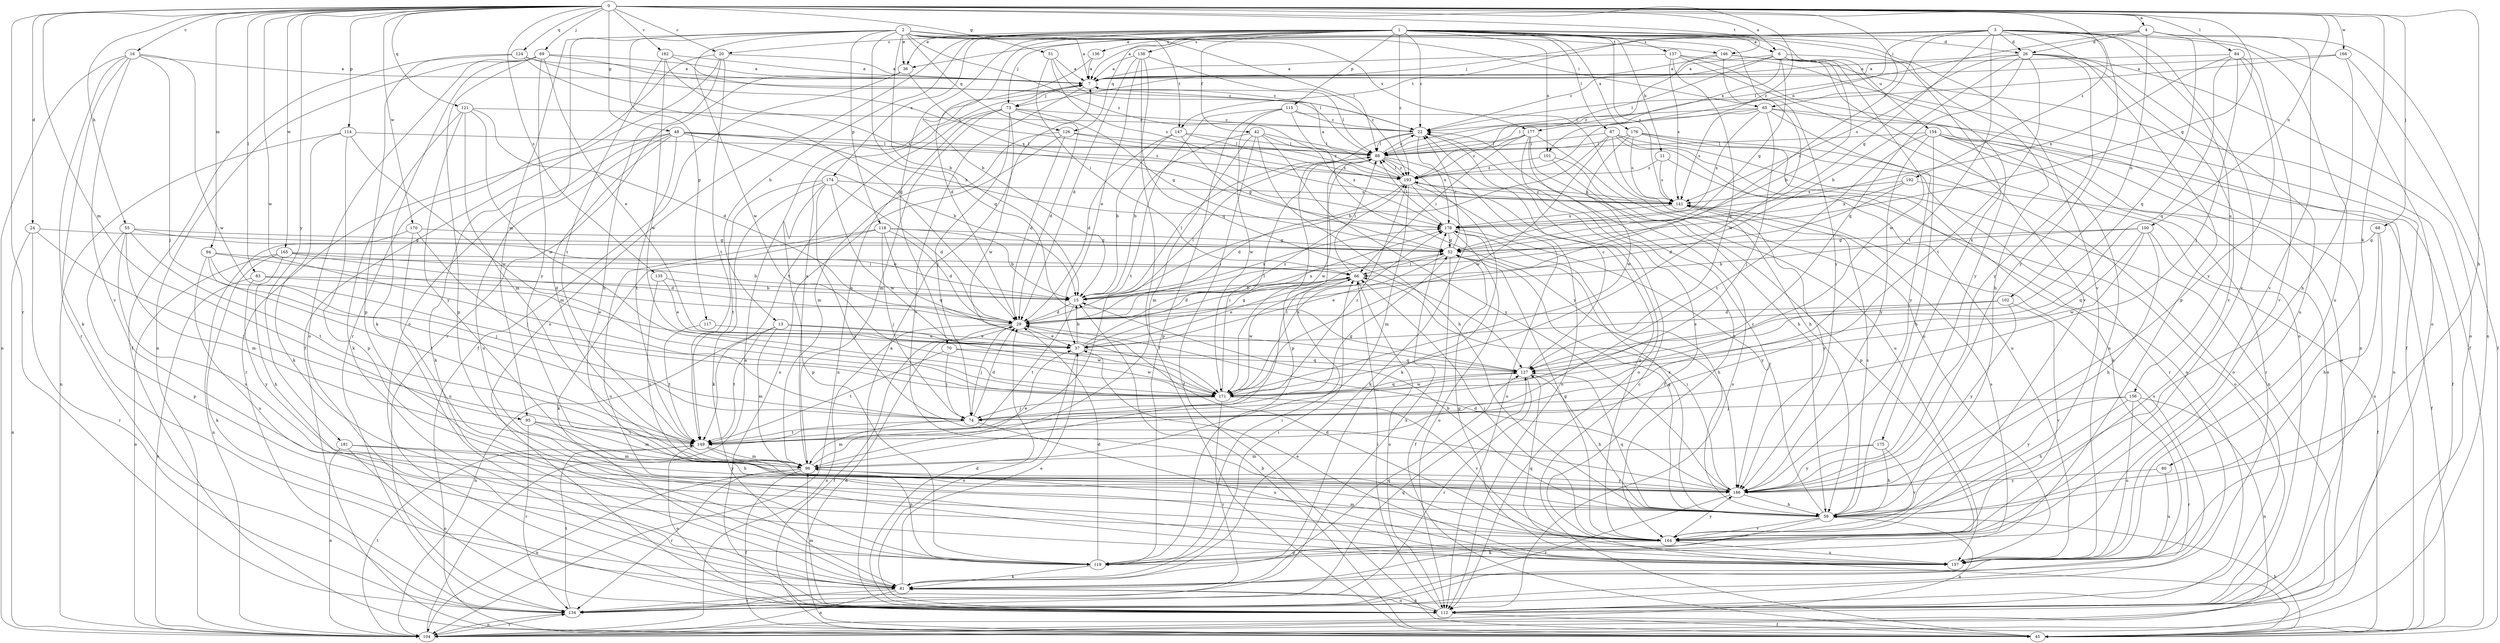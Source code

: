 strict digraph  {
0;
1;
2;
3;
4;
6;
7;
11;
13;
15;
16;
20;
22;
24;
26;
29;
36;
37;
42;
45;
48;
51;
52;
55;
59;
65;
66;
68;
69;
70;
73;
74;
80;
81;
83;
84;
87;
88;
94;
95;
96;
100;
101;
102;
104;
112;
114;
115;
117;
118;
119;
121;
124;
126;
127;
134;
135;
136;
137;
138;
141;
146;
147;
149;
154;
156;
157;
162;
164;
165;
166;
170;
171;
174;
175;
176;
177;
178;
181;
186;
192;
193;
0 -> 4  [label=a];
0 -> 6  [label=a];
0 -> 16  [label=c];
0 -> 20  [label=c];
0 -> 24  [label=d];
0 -> 48  [label=g];
0 -> 51  [label=g];
0 -> 52  [label=g];
0 -> 55  [label=h];
0 -> 59  [label=h];
0 -> 65  [label=i];
0 -> 68  [label=j];
0 -> 69  [label=j];
0 -> 80  [label=k];
0 -> 83  [label=l];
0 -> 84  [label=l];
0 -> 94  [label=m];
0 -> 95  [label=m];
0 -> 100  [label=n];
0 -> 114  [label=p];
0 -> 121  [label=q];
0 -> 124  [label=q];
0 -> 134  [label=r];
0 -> 135  [label=s];
0 -> 146  [label=t];
0 -> 162  [label=v];
0 -> 165  [label=w];
0 -> 166  [label=w];
0 -> 170  [label=w];
0 -> 171  [label=w];
0 -> 181  [label=y];
0 -> 192  [label=z];
0 -> 193  [label=z];
1 -> 6  [label=a];
1 -> 11  [label=b];
1 -> 13  [label=b];
1 -> 15  [label=b];
1 -> 20  [label=c];
1 -> 22  [label=c];
1 -> 26  [label=d];
1 -> 36  [label=e];
1 -> 42  [label=f];
1 -> 70  [label=j];
1 -> 73  [label=j];
1 -> 87  [label=l];
1 -> 101  [label=n];
1 -> 112  [label=o];
1 -> 115  [label=p];
1 -> 126  [label=q];
1 -> 136  [label=s];
1 -> 137  [label=s];
1 -> 138  [label=s];
1 -> 141  [label=s];
1 -> 154  [label=u];
1 -> 164  [label=v];
1 -> 174  [label=x];
1 -> 175  [label=x];
1 -> 176  [label=x];
1 -> 186  [label=y];
1 -> 193  [label=z];
2 -> 7  [label=a];
2 -> 15  [label=b];
2 -> 36  [label=e];
2 -> 65  [label=i];
2 -> 88  [label=l];
2 -> 95  [label=m];
2 -> 112  [label=o];
2 -> 117  [label=p];
2 -> 118  [label=p];
2 -> 126  [label=q];
2 -> 127  [label=q];
2 -> 146  [label=t];
2 -> 147  [label=t];
2 -> 171  [label=w];
2 -> 177  [label=x];
2 -> 193  [label=z];
3 -> 7  [label=a];
3 -> 26  [label=d];
3 -> 36  [label=e];
3 -> 52  [label=g];
3 -> 66  [label=i];
3 -> 101  [label=n];
3 -> 112  [label=o];
3 -> 119  [label=p];
3 -> 147  [label=t];
3 -> 149  [label=t];
3 -> 156  [label=u];
3 -> 157  [label=u];
3 -> 164  [label=v];
3 -> 186  [label=y];
4 -> 26  [label=d];
4 -> 73  [label=j];
4 -> 88  [label=l];
4 -> 102  [label=n];
4 -> 104  [label=n];
4 -> 127  [label=q];
4 -> 164  [label=v];
6 -> 7  [label=a];
6 -> 15  [label=b];
6 -> 22  [label=c];
6 -> 52  [label=g];
6 -> 59  [label=h];
6 -> 88  [label=l];
6 -> 171  [label=w];
6 -> 177  [label=x];
6 -> 186  [label=y];
7 -> 73  [label=j];
7 -> 88  [label=l];
7 -> 164  [label=v];
11 -> 112  [label=o];
11 -> 141  [label=s];
11 -> 193  [label=z];
13 -> 37  [label=e];
13 -> 96  [label=m];
13 -> 104  [label=n];
13 -> 149  [label=t];
13 -> 171  [label=w];
15 -> 29  [label=d];
15 -> 88  [label=l];
15 -> 149  [label=t];
15 -> 178  [label=x];
16 -> 7  [label=a];
16 -> 74  [label=j];
16 -> 81  [label=k];
16 -> 104  [label=n];
16 -> 134  [label=r];
16 -> 164  [label=v];
16 -> 171  [label=w];
20 -> 7  [label=a];
20 -> 45  [label=f];
20 -> 59  [label=h];
20 -> 134  [label=r];
20 -> 149  [label=t];
22 -> 88  [label=l];
22 -> 112  [label=o];
22 -> 119  [label=p];
22 -> 178  [label=x];
24 -> 52  [label=g];
24 -> 104  [label=n];
24 -> 134  [label=r];
24 -> 149  [label=t];
26 -> 7  [label=a];
26 -> 15  [label=b];
26 -> 112  [label=o];
26 -> 127  [label=q];
26 -> 141  [label=s];
26 -> 149  [label=t];
26 -> 157  [label=u];
26 -> 164  [label=v];
26 -> 186  [label=y];
29 -> 37  [label=e];
29 -> 45  [label=f];
29 -> 66  [label=i];
29 -> 74  [label=j];
29 -> 88  [label=l];
29 -> 104  [label=n];
29 -> 178  [label=x];
36 -> 45  [label=f];
36 -> 134  [label=r];
36 -> 178  [label=x];
37 -> 15  [label=b];
37 -> 52  [label=g];
37 -> 112  [label=o];
37 -> 127  [label=q];
37 -> 193  [label=z];
42 -> 15  [label=b];
42 -> 45  [label=f];
42 -> 59  [label=h];
42 -> 88  [label=l];
42 -> 96  [label=m];
42 -> 178  [label=x];
42 -> 186  [label=y];
45 -> 15  [label=b];
45 -> 22  [label=c];
45 -> 29  [label=d];
45 -> 59  [label=h];
48 -> 15  [label=b];
48 -> 81  [label=k];
48 -> 88  [label=l];
48 -> 96  [label=m];
48 -> 134  [label=r];
48 -> 149  [label=t];
48 -> 157  [label=u];
48 -> 178  [label=x];
48 -> 193  [label=z];
51 -> 7  [label=a];
51 -> 66  [label=i];
51 -> 88  [label=l];
51 -> 141  [label=s];
52 -> 22  [label=c];
52 -> 37  [label=e];
52 -> 45  [label=f];
52 -> 66  [label=i];
55 -> 15  [label=b];
55 -> 52  [label=g];
55 -> 96  [label=m];
55 -> 119  [label=p];
55 -> 149  [label=t];
55 -> 164  [label=v];
59 -> 15  [label=b];
59 -> 22  [label=c];
59 -> 52  [label=g];
59 -> 81  [label=k];
59 -> 104  [label=n];
59 -> 127  [label=q];
59 -> 141  [label=s];
59 -> 164  [label=v];
59 -> 178  [label=x];
65 -> 22  [label=c];
65 -> 74  [label=j];
65 -> 88  [label=l];
65 -> 104  [label=n];
65 -> 112  [label=o];
65 -> 141  [label=s];
65 -> 178  [label=x];
65 -> 186  [label=y];
66 -> 15  [label=b];
66 -> 29  [label=d];
66 -> 37  [label=e];
66 -> 88  [label=l];
66 -> 112  [label=o];
66 -> 171  [label=w];
68 -> 52  [label=g];
68 -> 59  [label=h];
68 -> 157  [label=u];
69 -> 7  [label=a];
69 -> 22  [label=c];
69 -> 37  [label=e];
69 -> 81  [label=k];
69 -> 104  [label=n];
69 -> 112  [label=o];
69 -> 119  [label=p];
69 -> 186  [label=y];
70 -> 74  [label=j];
70 -> 127  [label=q];
70 -> 149  [label=t];
70 -> 171  [label=w];
73 -> 22  [label=c];
73 -> 29  [label=d];
73 -> 52  [label=g];
73 -> 74  [label=j];
73 -> 96  [label=m];
73 -> 104  [label=n];
73 -> 149  [label=t];
73 -> 171  [label=w];
74 -> 29  [label=d];
74 -> 52  [label=g];
74 -> 96  [label=m];
74 -> 149  [label=t];
74 -> 157  [label=u];
74 -> 193  [label=z];
80 -> 157  [label=u];
80 -> 186  [label=y];
81 -> 37  [label=e];
81 -> 66  [label=i];
81 -> 104  [label=n];
81 -> 112  [label=o];
81 -> 127  [label=q];
81 -> 134  [label=r];
81 -> 141  [label=s];
83 -> 15  [label=b];
83 -> 37  [label=e];
83 -> 104  [label=n];
83 -> 186  [label=y];
84 -> 7  [label=a];
84 -> 74  [label=j];
84 -> 127  [label=q];
84 -> 164  [label=v];
84 -> 178  [label=x];
84 -> 186  [label=y];
87 -> 15  [label=b];
87 -> 59  [label=h];
87 -> 88  [label=l];
87 -> 104  [label=n];
87 -> 112  [label=o];
87 -> 157  [label=u];
87 -> 171  [label=w];
88 -> 22  [label=c];
88 -> 81  [label=k];
88 -> 112  [label=o];
88 -> 171  [label=w];
88 -> 193  [label=z];
94 -> 29  [label=d];
94 -> 66  [label=i];
94 -> 74  [label=j];
94 -> 149  [label=t];
94 -> 157  [label=u];
95 -> 59  [label=h];
95 -> 96  [label=m];
95 -> 134  [label=r];
95 -> 149  [label=t];
96 -> 7  [label=a];
96 -> 37  [label=e];
96 -> 45  [label=f];
96 -> 88  [label=l];
96 -> 104  [label=n];
96 -> 134  [label=r];
96 -> 186  [label=y];
100 -> 15  [label=b];
100 -> 45  [label=f];
100 -> 52  [label=g];
100 -> 59  [label=h];
100 -> 127  [label=q];
100 -> 171  [label=w];
101 -> 112  [label=o];
101 -> 119  [label=p];
101 -> 193  [label=z];
102 -> 29  [label=d];
102 -> 37  [label=e];
102 -> 164  [label=v];
102 -> 186  [label=y];
104 -> 7  [label=a];
104 -> 134  [label=r];
104 -> 149  [label=t];
112 -> 7  [label=a];
112 -> 29  [label=d];
112 -> 45  [label=f];
112 -> 66  [label=i];
112 -> 81  [label=k];
112 -> 96  [label=m];
114 -> 81  [label=k];
114 -> 88  [label=l];
114 -> 104  [label=n];
114 -> 119  [label=p];
114 -> 171  [label=w];
115 -> 22  [label=c];
115 -> 119  [label=p];
115 -> 149  [label=t];
115 -> 157  [label=u];
115 -> 171  [label=w];
115 -> 186  [label=y];
117 -> 37  [label=e];
117 -> 149  [label=t];
118 -> 15  [label=b];
118 -> 29  [label=d];
118 -> 52  [label=g];
118 -> 74  [label=j];
118 -> 81  [label=k];
118 -> 127  [label=q];
118 -> 157  [label=u];
119 -> 29  [label=d];
119 -> 66  [label=i];
119 -> 81  [label=k];
119 -> 141  [label=s];
121 -> 22  [label=c];
121 -> 29  [label=d];
121 -> 81  [label=k];
121 -> 96  [label=m];
121 -> 171  [label=w];
121 -> 186  [label=y];
124 -> 7  [label=a];
124 -> 29  [label=d];
124 -> 45  [label=f];
124 -> 119  [label=p];
124 -> 193  [label=z];
126 -> 29  [label=d];
126 -> 88  [label=l];
126 -> 96  [label=m];
126 -> 112  [label=o];
126 -> 193  [label=z];
127 -> 22  [label=c];
127 -> 59  [label=h];
127 -> 134  [label=r];
127 -> 171  [label=w];
134 -> 104  [label=n];
134 -> 127  [label=q];
134 -> 149  [label=t];
134 -> 178  [label=x];
135 -> 15  [label=b];
135 -> 37  [label=e];
135 -> 186  [label=y];
136 -> 7  [label=a];
136 -> 29  [label=d];
137 -> 7  [label=a];
137 -> 45  [label=f];
137 -> 104  [label=n];
137 -> 112  [label=o];
137 -> 127  [label=q];
137 -> 141  [label=s];
138 -> 7  [label=a];
138 -> 29  [label=d];
138 -> 37  [label=e];
138 -> 45  [label=f];
138 -> 127  [label=q];
138 -> 193  [label=z];
141 -> 178  [label=x];
141 -> 186  [label=y];
141 -> 193  [label=z];
146 -> 7  [label=a];
146 -> 45  [label=f];
146 -> 164  [label=v];
146 -> 171  [label=w];
146 -> 193  [label=z];
147 -> 15  [label=b];
147 -> 29  [label=d];
147 -> 52  [label=g];
147 -> 88  [label=l];
147 -> 141  [label=s];
149 -> 96  [label=m];
149 -> 112  [label=o];
149 -> 119  [label=p];
154 -> 45  [label=f];
154 -> 59  [label=h];
154 -> 88  [label=l];
154 -> 112  [label=o];
154 -> 134  [label=r];
154 -> 149  [label=t];
154 -> 157  [label=u];
154 -> 186  [label=y];
156 -> 59  [label=h];
156 -> 74  [label=j];
156 -> 104  [label=n];
156 -> 134  [label=r];
156 -> 157  [label=u];
156 -> 186  [label=y];
157 -> 37  [label=e];
157 -> 52  [label=g];
157 -> 127  [label=q];
162 -> 7  [label=a];
162 -> 22  [label=c];
162 -> 149  [label=t];
162 -> 171  [label=w];
162 -> 178  [label=x];
164 -> 29  [label=d];
164 -> 52  [label=g];
164 -> 66  [label=i];
164 -> 96  [label=m];
164 -> 119  [label=p];
164 -> 157  [label=u];
164 -> 186  [label=y];
164 -> 193  [label=z];
165 -> 15  [label=b];
165 -> 29  [label=d];
165 -> 59  [label=h];
165 -> 66  [label=i];
165 -> 81  [label=k];
165 -> 104  [label=n];
166 -> 7  [label=a];
166 -> 22  [label=c];
166 -> 45  [label=f];
166 -> 59  [label=h];
170 -> 52  [label=g];
170 -> 74  [label=j];
170 -> 104  [label=n];
170 -> 157  [label=u];
171 -> 74  [label=j];
171 -> 88  [label=l];
171 -> 127  [label=q];
171 -> 134  [label=r];
171 -> 164  [label=v];
171 -> 178  [label=x];
174 -> 29  [label=d];
174 -> 81  [label=k];
174 -> 119  [label=p];
174 -> 141  [label=s];
174 -> 149  [label=t];
174 -> 171  [label=w];
174 -> 186  [label=y];
175 -> 59  [label=h];
175 -> 96  [label=m];
175 -> 164  [label=v];
175 -> 186  [label=y];
176 -> 81  [label=k];
176 -> 88  [label=l];
176 -> 112  [label=o];
176 -> 134  [label=r];
176 -> 141  [label=s];
176 -> 171  [label=w];
177 -> 45  [label=f];
177 -> 59  [label=h];
177 -> 66  [label=i];
177 -> 88  [label=l];
177 -> 157  [label=u];
177 -> 164  [label=v];
177 -> 193  [label=z];
178 -> 52  [label=g];
178 -> 59  [label=h];
178 -> 88  [label=l];
178 -> 112  [label=o];
178 -> 186  [label=y];
181 -> 96  [label=m];
181 -> 104  [label=n];
181 -> 112  [label=o];
181 -> 186  [label=y];
186 -> 29  [label=d];
186 -> 59  [label=h];
186 -> 66  [label=i];
186 -> 134  [label=r];
192 -> 29  [label=d];
192 -> 45  [label=f];
192 -> 141  [label=s];
192 -> 178  [label=x];
193 -> 7  [label=a];
193 -> 29  [label=d];
193 -> 81  [label=k];
193 -> 88  [label=l];
193 -> 96  [label=m];
193 -> 112  [label=o];
193 -> 141  [label=s];
}
